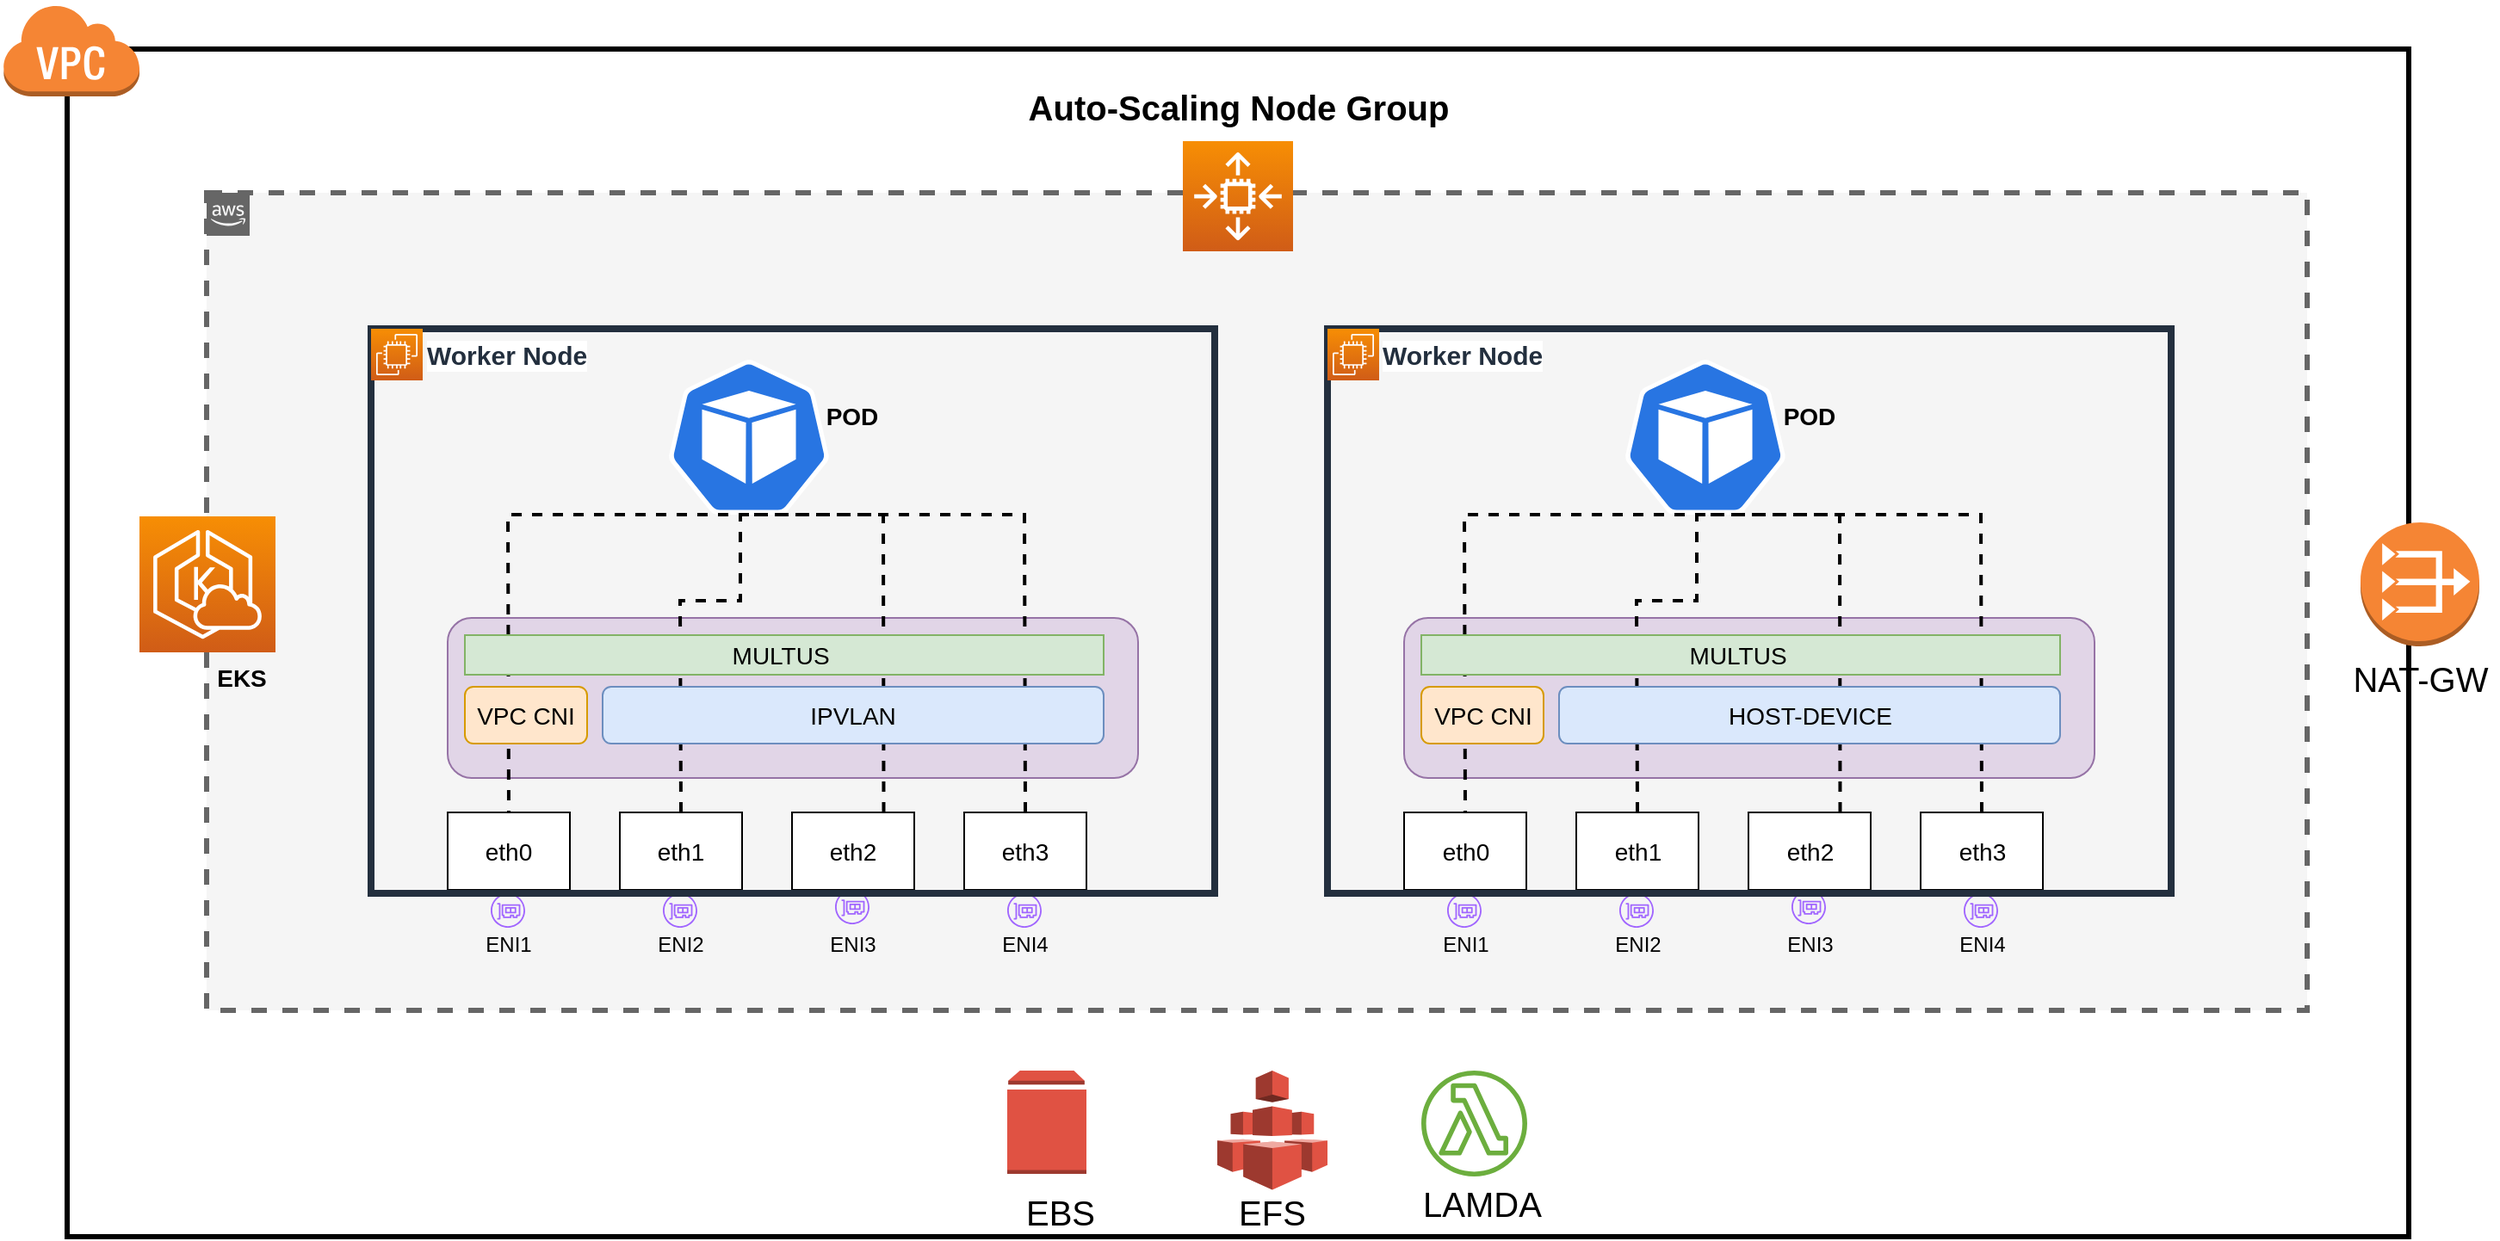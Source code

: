 <mxfile version="15.5.9" type="github">
  <diagram id="Ht1M8jgEwFfnCIfOTk4-" name="Page-1">
    <mxGraphModel dx="1864" dy="900" grid="1" gridSize="10" guides="1" tooltips="1" connect="1" arrows="1" fold="1" page="1" pageScale="1" pageWidth="1169" pageHeight="827" math="0" shadow="0">
      <root>
        <mxCell id="0" />
        <mxCell id="1" parent="0" />
        <mxCell id="gU0P7Zyu-yOwMkjjiY7t-89" value="" style="points=[[0,0],[0.25,0],[0.5,0],[0.75,0],[1,0],[1,0.25],[1,0.5],[1,0.75],[1,1],[0.75,1],[0.5,1],[0.25,1],[0,1],[0,0.75],[0,0.5],[0,0.25]];outlineConnect=0;html=1;whiteSpace=wrap;fontSize=12;fontStyle=0;shape=mxgraph.aws4.group;grIcon=mxgraph.aws4.group_aws_cloud_alt;verticalAlign=top;align=left;spacingLeft=30;dashed=0;labelBackgroundColor=#ffffff;strokeWidth=3;" parent="1" vertex="1">
          <mxGeometry x="218" y="386.5" width="1360" height="690" as="geometry" />
        </mxCell>
        <mxCell id="UEzPUAAOIrF-is8g5C7q-75" value="" style="points=[[0,0],[0.25,0],[0.5,0],[0.75,0],[1,0],[1,0.25],[1,0.5],[1,0.75],[1,1],[0.75,1],[0.5,1],[0.25,1],[0,1],[0,0.75],[0,0.5],[0,0.25]];outlineConnect=0;html=1;whiteSpace=wrap;fontSize=12;fontStyle=0;shape=mxgraph.aws4.group;grIcon=mxgraph.aws4.group_aws_cloud_alt;strokeColor=#666666;fillColor=#f5f5f5;verticalAlign=top;align=left;spacingLeft=30;dashed=1;labelBackgroundColor=#ffffff;strokeWidth=3;fontColor=#333333;" parent="1" vertex="1">
          <mxGeometry x="299" y="470" width="1220" height="475" as="geometry" />
        </mxCell>
        <mxCell id="gU0P7Zyu-yOwMkjjiY7t-1" value="" style="sketch=0;points=[[0,0,0],[0.25,0,0],[0.5,0,0],[0.75,0,0],[1,0,0],[0,1,0],[0.25,1,0],[0.5,1,0],[0.75,1,0],[1,1,0],[0,0.25,0],[0,0.5,0],[0,0.75,0],[1,0.25,0],[1,0.5,0],[1,0.75,0]];outlineConnect=0;fontColor=#232F3E;gradientColor=#F78E04;gradientDirection=north;fillColor=#D05C17;strokeColor=#ffffff;dashed=0;verticalLabelPosition=bottom;verticalAlign=top;align=center;html=1;fontSize=12;fontStyle=0;aspect=fixed;shape=mxgraph.aws4.resourceIcon;resIcon=mxgraph.aws4.eks_cloud;" parent="1" vertex="1">
          <mxGeometry x="260" y="658" width="79" height="79" as="geometry" />
        </mxCell>
        <mxCell id="gU0P7Zyu-yOwMkjjiY7t-9" value="" style="sketch=0;outlineConnect=0;fontColor=#232F3E;gradientColor=none;fillColor=#A166FF;strokeColor=none;dashed=0;verticalLabelPosition=bottom;verticalAlign=top;align=center;html=1;fontSize=12;fontStyle=0;aspect=fixed;pointerEvents=1;shape=mxgraph.aws4.elastic_network_interface;" parent="1" vertex="1">
          <mxGeometry x="564" y="877" width="20" height="20" as="geometry" />
        </mxCell>
        <mxCell id="gU0P7Zyu-yOwMkjjiY7t-11" value="" style="sketch=0;outlineConnect=0;fontColor=#232F3E;gradientColor=none;fillColor=#A166FF;strokeColor=none;dashed=0;verticalLabelPosition=bottom;verticalAlign=top;align=center;html=1;fontSize=12;fontStyle=0;aspect=fixed;pointerEvents=1;shape=mxgraph.aws4.elastic_network_interface;" parent="1" vertex="1">
          <mxGeometry x="464" y="877" width="20" height="20" as="geometry" />
        </mxCell>
        <mxCell id="gU0P7Zyu-yOwMkjjiY7t-17" value="" style="rounded=1;whiteSpace=wrap;html=1;fillColor=#e1d5e7;strokeColor=#9673a6;" parent="1" vertex="1">
          <mxGeometry x="439" y="717" width="401" height="93" as="geometry" />
        </mxCell>
        <mxCell id="gU0P7Zyu-yOwMkjjiY7t-19" value="&lt;font style=&quot;font-size: 14px&quot;&gt;eth0&lt;/font&gt;" style="rounded=0;whiteSpace=wrap;html=1;" parent="1" vertex="1">
          <mxGeometry x="439" y="830" width="71" height="45" as="geometry" />
        </mxCell>
        <mxCell id="gU0P7Zyu-yOwMkjjiY7t-20" value="&lt;font style=&quot;font-size: 14px&quot;&gt;eth1&lt;/font&gt;" style="rounded=0;whiteSpace=wrap;html=1;" parent="1" vertex="1">
          <mxGeometry x="539" y="830" width="71" height="45" as="geometry" />
        </mxCell>
        <mxCell id="gU0P7Zyu-yOwMkjjiY7t-21" value="&lt;font style=&quot;font-size: 14px&quot;&gt;eth2&lt;/font&gt;" style="rounded=0;whiteSpace=wrap;html=1;" parent="1" vertex="1">
          <mxGeometry x="639" y="830" width="71" height="45" as="geometry" />
        </mxCell>
        <mxCell id="gU0P7Zyu-yOwMkjjiY7t-22" value="&lt;font style=&quot;font-size: 14px&quot;&gt;eth3&lt;/font&gt;" style="rounded=0;whiteSpace=wrap;html=1;" parent="1" vertex="1">
          <mxGeometry x="739" y="830" width="71" height="45" as="geometry" />
        </mxCell>
        <mxCell id="gU0P7Zyu-yOwMkjjiY7t-25" value="" style="sketch=0;outlineConnect=0;fontColor=#232F3E;gradientColor=none;fillColor=#A166FF;strokeColor=none;dashed=0;verticalLabelPosition=bottom;verticalAlign=top;align=center;html=1;fontSize=12;fontStyle=0;aspect=fixed;pointerEvents=1;shape=mxgraph.aws4.elastic_network_interface;" parent="1" vertex="1">
          <mxGeometry x="664" y="875" width="20" height="20" as="geometry" />
        </mxCell>
        <mxCell id="gU0P7Zyu-yOwMkjjiY7t-26" value="" style="sketch=0;outlineConnect=0;fontColor=#232F3E;gradientColor=none;fillColor=#A166FF;strokeColor=none;dashed=0;verticalLabelPosition=bottom;verticalAlign=top;align=center;html=1;fontSize=12;fontStyle=0;aspect=fixed;pointerEvents=1;shape=mxgraph.aws4.elastic_network_interface;" parent="1" vertex="1">
          <mxGeometry x="764" y="877" width="20" height="20" as="geometry" />
        </mxCell>
        <mxCell id="gU0P7Zyu-yOwMkjjiY7t-27" value="" style="sketch=0;html=1;dashed=0;whitespace=wrap;fillColor=#2875E2;strokeColor=#ffffff;points=[[0.005,0.63,0],[0.1,0.2,0],[0.9,0.2,0],[0.5,0,0],[0.995,0.63,0],[0.72,0.99,0],[0.5,1,0],[0.28,0.99,0]];shape=mxgraph.kubernetes.icon;prIcon=pod" parent="1" vertex="1">
          <mxGeometry x="564" y="567" width="100" height="90" as="geometry" />
        </mxCell>
        <mxCell id="gU0P7Zyu-yOwMkjjiY7t-35" value="" style="endArrow=none;dashed=1;html=1;rounded=0;entryX=0.5;entryY=0;entryDx=0;entryDy=0;strokeWidth=2;" parent="1" target="gU0P7Zyu-yOwMkjjiY7t-19" edge="1">
          <mxGeometry width="50" height="50" relative="1" as="geometry">
            <mxPoint x="614" y="657" as="sourcePoint" />
            <mxPoint x="479" y="847" as="targetPoint" />
            <Array as="points">
              <mxPoint x="474" y="657" />
            </Array>
          </mxGeometry>
        </mxCell>
        <mxCell id="gU0P7Zyu-yOwMkjjiY7t-23" value="&lt;font style=&quot;font-size: 14px&quot;&gt;VPC CNI&lt;/font&gt;" style="rounded=1;whiteSpace=wrap;html=1;fillColor=#ffe6cc;strokeColor=#d79b00;" parent="1" vertex="1">
          <mxGeometry x="449" y="757" width="71" height="33" as="geometry" />
        </mxCell>
        <mxCell id="gU0P7Zyu-yOwMkjjiY7t-38" value="" style="endArrow=none;dashed=1;html=1;rounded=0;exitX=0.5;exitY=0;exitDx=0;exitDy=0;strokeWidth=2;" parent="1" source="gU0P7Zyu-yOwMkjjiY7t-20" edge="1">
          <mxGeometry width="50" height="50" relative="1" as="geometry">
            <mxPoint x="719" y="737" as="sourcePoint" />
            <mxPoint x="609" y="657" as="targetPoint" />
            <Array as="points">
              <mxPoint x="574" y="707" />
              <mxPoint x="609" y="707" />
            </Array>
          </mxGeometry>
        </mxCell>
        <mxCell id="gU0P7Zyu-yOwMkjjiY7t-39" value="" style="endArrow=none;dashed=1;html=1;rounded=0;entryX=0.5;entryY=1;entryDx=0;entryDy=0;entryPerimeter=0;exitX=0.75;exitY=0;exitDx=0;exitDy=0;strokeWidth=2;" parent="1" source="gU0P7Zyu-yOwMkjjiY7t-21" target="gU0P7Zyu-yOwMkjjiY7t-27" edge="1">
          <mxGeometry width="50" height="50" relative="1" as="geometry">
            <mxPoint x="719" y="737" as="sourcePoint" />
            <mxPoint x="769" y="687" as="targetPoint" />
            <Array as="points">
              <mxPoint x="692" y="657" />
            </Array>
          </mxGeometry>
        </mxCell>
        <mxCell id="gU0P7Zyu-yOwMkjjiY7t-40" value="&lt;font style=&quot;font-size: 14px&quot;&gt;&lt;b&gt;EKS&lt;/b&gt;&lt;/font&gt;" style="text;html=1;align=center;verticalAlign=middle;resizable=0;points=[];autosize=1;strokeColor=none;fillColor=none;" parent="1" vertex="1">
          <mxGeometry x="299" y="742" width="40" height="20" as="geometry" />
        </mxCell>
        <mxCell id="gU0P7Zyu-yOwMkjjiY7t-41" value="" style="endArrow=none;dashed=1;html=1;rounded=0;exitX=0.5;exitY=0;exitDx=0;exitDy=0;strokeColor=default;strokeWidth=2;" parent="1" source="gU0P7Zyu-yOwMkjjiY7t-22" edge="1">
          <mxGeometry width="50" height="50" relative="1" as="geometry">
            <mxPoint x="719" y="737" as="sourcePoint" />
            <mxPoint x="609" y="657" as="targetPoint" />
            <Array as="points">
              <mxPoint x="774" y="657" />
            </Array>
          </mxGeometry>
        </mxCell>
        <mxCell id="gU0P7Zyu-yOwMkjjiY7t-24" value="&lt;font style=&quot;font-size: 14px&quot;&gt;IPVLAN&lt;/font&gt;" style="rounded=1;whiteSpace=wrap;html=1;fillColor=#dae8fc;strokeColor=#6c8ebf;" parent="1" vertex="1">
          <mxGeometry x="529" y="757" width="291" height="33" as="geometry" />
        </mxCell>
        <mxCell id="gU0P7Zyu-yOwMkjjiY7t-33" value="&lt;font style=&quot;font-size: 14px&quot;&gt;MULTUS&amp;nbsp;&lt;/font&gt;" style="rounded=0;whiteSpace=wrap;html=1;fillColor=#d5e8d4;strokeColor=#82b366;" parent="1" vertex="1">
          <mxGeometry x="449" y="727" width="371" height="23" as="geometry" />
        </mxCell>
        <mxCell id="gU0P7Zyu-yOwMkjjiY7t-42" value="ENI1" style="text;html=1;align=center;verticalAlign=middle;resizable=0;points=[];autosize=1;strokeColor=none;fillColor=none;" parent="1" vertex="1">
          <mxGeometry x="454" y="897" width="40" height="20" as="geometry" />
        </mxCell>
        <mxCell id="gU0P7Zyu-yOwMkjjiY7t-43" value="ENI2" style="text;html=1;align=center;verticalAlign=middle;resizable=0;points=[];autosize=1;strokeColor=none;fillColor=none;" parent="1" vertex="1">
          <mxGeometry x="554" y="897" width="40" height="20" as="geometry" />
        </mxCell>
        <mxCell id="gU0P7Zyu-yOwMkjjiY7t-44" value="ENI3" style="text;html=1;align=center;verticalAlign=middle;resizable=0;points=[];autosize=1;strokeColor=none;fillColor=none;" parent="1" vertex="1">
          <mxGeometry x="654" y="897" width="40" height="20" as="geometry" />
        </mxCell>
        <mxCell id="gU0P7Zyu-yOwMkjjiY7t-45" value="ENI4" style="text;html=1;align=center;verticalAlign=middle;resizable=0;points=[];autosize=1;strokeColor=none;fillColor=none;" parent="1" vertex="1">
          <mxGeometry x="754" y="897" width="40" height="20" as="geometry" />
        </mxCell>
        <mxCell id="gU0P7Zyu-yOwMkjjiY7t-49" value="&lt;b&gt;&lt;font style=&quot;font-size: 14px&quot;&gt;POD&lt;/font&gt;&lt;/b&gt;" style="text;html=1;strokeColor=none;fillColor=none;align=center;verticalAlign=middle;whiteSpace=wrap;rounded=0;" parent="1" vertex="1">
          <mxGeometry x="644" y="585" width="60" height="30" as="geometry" />
        </mxCell>
        <mxCell id="gU0P7Zyu-yOwMkjjiY7t-87" value="" style="sketch=0;points=[[0,0,0],[0.25,0,0],[0.5,0,0],[0.75,0,0],[1,0,0],[0,1,0],[0.25,1,0],[0.5,1,0],[0.75,1,0],[1,1,0],[0,0.25,0],[0,0.5,0],[0,0.75,0],[1,0.25,0],[1,0.5,0],[1,0.75,0]];outlineConnect=0;fontColor=#232F3E;gradientColor=#F78E04;gradientDirection=north;fillColor=#D05C17;strokeColor=#ffffff;dashed=0;verticalLabelPosition=bottom;verticalAlign=top;align=center;html=1;fontSize=12;fontStyle=0;aspect=fixed;shape=mxgraph.aws4.resourceIcon;resIcon=mxgraph.aws4.auto_scaling2;" parent="1" vertex="1">
          <mxGeometry x="866" y="440" width="64" height="64" as="geometry" />
        </mxCell>
        <mxCell id="gU0P7Zyu-yOwMkjjiY7t-88" value="&lt;font size=&quot;1&quot;&gt;&lt;b style=&quot;font-size: 20px&quot;&gt;Auto-Scaling Node Group&lt;/b&gt;&lt;/font&gt;" style="text;html=1;align=center;verticalAlign=middle;resizable=0;points=[];autosize=1;strokeColor=none;fillColor=none;fontSize=14;strokeWidth=1;" parent="1" vertex="1">
          <mxGeometry x="768" y="405" width="260" height="30" as="geometry" />
        </mxCell>
        <mxCell id="gU0P7Zyu-yOwMkjjiY7t-90" value="" style="outlineConnect=0;dashed=0;verticalLabelPosition=bottom;verticalAlign=top;align=center;html=1;shape=mxgraph.aws3.virtual_private_cloud;fillColor=#F58534;gradientColor=none;fontSize=17;strokeWidth=3;" parent="1" vertex="1">
          <mxGeometry x="180.5" y="360" width="79.5" height="54" as="geometry" />
        </mxCell>
        <mxCell id="gU0P7Zyu-yOwMkjjiY7t-92" value="" style="outlineConnect=0;dashed=0;verticalLabelPosition=bottom;verticalAlign=top;align=center;html=1;shape=mxgraph.aws3.volume;fillColor=#E05243;gradientColor=none;fontSize=17;strokeWidth=3;" parent="1" vertex="1">
          <mxGeometry x="764" y="980" width="46" height="60" as="geometry" />
        </mxCell>
        <mxCell id="gU0P7Zyu-yOwMkjjiY7t-93" value="" style="outlineConnect=0;dashed=0;verticalLabelPosition=bottom;verticalAlign=top;align=center;html=1;shape=mxgraph.aws3.efs;fillColor=#E05243;gradientColor=none;fontSize=17;strokeWidth=3;" parent="1" vertex="1">
          <mxGeometry x="886" y="980" width="64" height="69.25" as="geometry" />
        </mxCell>
        <mxCell id="gU0P7Zyu-yOwMkjjiY7t-94" value="" style="sketch=0;outlineConnect=0;fontColor=#232F3E;gradientColor=none;fillColor=#6CAE3E;strokeColor=none;dashed=0;verticalLabelPosition=bottom;verticalAlign=top;align=center;html=1;fontSize=12;fontStyle=0;aspect=fixed;pointerEvents=1;shape=mxgraph.aws4.lambda_function;" parent="1" vertex="1">
          <mxGeometry x="1004.5" y="980" width="61.5" height="61.5" as="geometry" />
        </mxCell>
        <mxCell id="gU0P7Zyu-yOwMkjjiY7t-95" value="" style="outlineConnect=0;dashed=0;verticalLabelPosition=bottom;verticalAlign=top;align=center;html=1;shape=mxgraph.aws3.vpc_nat_gateway;fillColor=#F58534;gradientColor=none;fontSize=20;strokeWidth=1;" parent="1" vertex="1">
          <mxGeometry x="1550" y="661.5" width="69" height="72" as="geometry" />
        </mxCell>
        <mxCell id="gU0P7Zyu-yOwMkjjiY7t-96" value="NAT-GW" style="text;html=1;strokeColor=none;fillColor=none;align=center;verticalAlign=middle;whiteSpace=wrap;rounded=0;dashed=1;fontSize=20;" parent="1" vertex="1">
          <mxGeometry x="1540" y="737" width="90" height="30" as="geometry" />
        </mxCell>
        <mxCell id="gU0P7Zyu-yOwMkjjiY7t-97" value="EBS" style="text;html=1;strokeColor=none;fillColor=none;align=center;verticalAlign=middle;whiteSpace=wrap;rounded=0;dashed=1;fontSize=20;" parent="1" vertex="1">
          <mxGeometry x="750" y="1046.5" width="90" height="30" as="geometry" />
        </mxCell>
        <mxCell id="gU0P7Zyu-yOwMkjjiY7t-98" value="EFS" style="text;html=1;strokeColor=none;fillColor=none;align=center;verticalAlign=middle;whiteSpace=wrap;rounded=0;dashed=1;fontSize=20;" parent="1" vertex="1">
          <mxGeometry x="873" y="1046.5" width="90" height="30" as="geometry" />
        </mxCell>
        <mxCell id="gU0P7Zyu-yOwMkjjiY7t-100" value="LAMDA" style="text;html=1;strokeColor=none;fillColor=none;align=center;verticalAlign=middle;whiteSpace=wrap;rounded=0;dashed=1;fontSize=20;" parent="1" vertex="1">
          <mxGeometry x="995" y="1041.5" width="90" height="30" as="geometry" />
        </mxCell>
        <mxCell id="UEzPUAAOIrF-is8g5C7q-74" value="&lt;font style=&quot;font-size: 15px&quot;&gt;&lt;b&gt;Worker Node&lt;/b&gt;&lt;/font&gt;" style="points=[[0,0],[0.25,0],[0.5,0],[0.75,0],[1,0],[1,0.25],[1,0.5],[1,0.75],[1,1],[0.75,1],[0.5,1],[0.25,1],[0,1],[0,0.75],[0,0.5],[0,0.25]];outlineConnect=0;gradientColor=none;html=1;whiteSpace=wrap;fontSize=12;fontStyle=0;shape=mxgraph.aws4.group;grIcon=mxgraph.aws4.group_aws_cloud_alt;strokeColor=#232F3E;fillColor=none;verticalAlign=top;align=left;spacingLeft=30;fontColor=#232F3E;labelBackgroundColor=#ffffff;strokeWidth=4;" parent="1" vertex="1">
          <mxGeometry x="394.5" y="549" width="490" height="328" as="geometry" />
        </mxCell>
        <mxCell id="rZFDFFn8wn5zG2Dm5s6d-2" value="" style="sketch=0;points=[[0,0,0],[0.25,0,0],[0.5,0,0],[0.75,0,0],[1,0,0],[0,1,0],[0.25,1,0],[0.5,1,0],[0.75,1,0],[1,1,0],[0,0.25,0],[0,0.5,0],[0,0.75,0],[1,0.25,0],[1,0.5,0],[1,0.75,0]];outlineConnect=0;fontColor=#232F3E;gradientColor=#F78E04;gradientDirection=north;fillColor=#D05C17;strokeColor=#ffffff;dashed=0;verticalLabelPosition=bottom;verticalAlign=top;align=center;html=1;fontSize=12;fontStyle=0;aspect=fixed;shape=mxgraph.aws4.resourceIcon;resIcon=mxgraph.aws4.ec2;" vertex="1" parent="1">
          <mxGeometry x="394.5" y="549" width="30" height="30" as="geometry" />
        </mxCell>
        <mxCell id="rZFDFFn8wn5zG2Dm5s6d-3" value="" style="sketch=0;outlineConnect=0;fontColor=#232F3E;gradientColor=none;fillColor=#A166FF;strokeColor=none;dashed=0;verticalLabelPosition=bottom;verticalAlign=top;align=center;html=1;fontSize=12;fontStyle=0;aspect=fixed;pointerEvents=1;shape=mxgraph.aws4.elastic_network_interface;" vertex="1" parent="1">
          <mxGeometry x="1119.5" y="877" width="20" height="20" as="geometry" />
        </mxCell>
        <mxCell id="rZFDFFn8wn5zG2Dm5s6d-4" value="" style="sketch=0;outlineConnect=0;fontColor=#232F3E;gradientColor=none;fillColor=#A166FF;strokeColor=none;dashed=0;verticalLabelPosition=bottom;verticalAlign=top;align=center;html=1;fontSize=12;fontStyle=0;aspect=fixed;pointerEvents=1;shape=mxgraph.aws4.elastic_network_interface;" vertex="1" parent="1">
          <mxGeometry x="1019.5" y="877" width="20" height="20" as="geometry" />
        </mxCell>
        <mxCell id="rZFDFFn8wn5zG2Dm5s6d-5" value="" style="rounded=1;whiteSpace=wrap;html=1;fillColor=#e1d5e7;strokeColor=#9673a6;" vertex="1" parent="1">
          <mxGeometry x="994.5" y="717" width="401" height="93" as="geometry" />
        </mxCell>
        <mxCell id="rZFDFFn8wn5zG2Dm5s6d-6" value="&lt;font style=&quot;font-size: 14px&quot;&gt;eth0&lt;/font&gt;" style="rounded=0;whiteSpace=wrap;html=1;" vertex="1" parent="1">
          <mxGeometry x="994.5" y="830" width="71" height="45" as="geometry" />
        </mxCell>
        <mxCell id="rZFDFFn8wn5zG2Dm5s6d-7" value="&lt;font style=&quot;font-size: 14px&quot;&gt;eth1&lt;/font&gt;" style="rounded=0;whiteSpace=wrap;html=1;" vertex="1" parent="1">
          <mxGeometry x="1094.5" y="830" width="71" height="45" as="geometry" />
        </mxCell>
        <mxCell id="rZFDFFn8wn5zG2Dm5s6d-8" value="&lt;font style=&quot;font-size: 14px&quot;&gt;eth2&lt;/font&gt;" style="rounded=0;whiteSpace=wrap;html=1;" vertex="1" parent="1">
          <mxGeometry x="1194.5" y="830" width="71" height="45" as="geometry" />
        </mxCell>
        <mxCell id="rZFDFFn8wn5zG2Dm5s6d-9" value="&lt;font style=&quot;font-size: 14px&quot;&gt;eth3&lt;/font&gt;" style="rounded=0;whiteSpace=wrap;html=1;" vertex="1" parent="1">
          <mxGeometry x="1294.5" y="830" width="71" height="45" as="geometry" />
        </mxCell>
        <mxCell id="rZFDFFn8wn5zG2Dm5s6d-10" value="" style="sketch=0;outlineConnect=0;fontColor=#232F3E;gradientColor=none;fillColor=#A166FF;strokeColor=none;dashed=0;verticalLabelPosition=bottom;verticalAlign=top;align=center;html=1;fontSize=12;fontStyle=0;aspect=fixed;pointerEvents=1;shape=mxgraph.aws4.elastic_network_interface;" vertex="1" parent="1">
          <mxGeometry x="1219.5" y="875" width="20" height="20" as="geometry" />
        </mxCell>
        <mxCell id="rZFDFFn8wn5zG2Dm5s6d-11" value="" style="sketch=0;outlineConnect=0;fontColor=#232F3E;gradientColor=none;fillColor=#A166FF;strokeColor=none;dashed=0;verticalLabelPosition=bottom;verticalAlign=top;align=center;html=1;fontSize=12;fontStyle=0;aspect=fixed;pointerEvents=1;shape=mxgraph.aws4.elastic_network_interface;" vertex="1" parent="1">
          <mxGeometry x="1319.5" y="877" width="20" height="20" as="geometry" />
        </mxCell>
        <mxCell id="rZFDFFn8wn5zG2Dm5s6d-12" value="" style="sketch=0;html=1;dashed=0;whitespace=wrap;fillColor=#2875E2;strokeColor=#ffffff;points=[[0.005,0.63,0],[0.1,0.2,0],[0.9,0.2,0],[0.5,0,0],[0.995,0.63,0],[0.72,0.99,0],[0.5,1,0],[0.28,0.99,0]];shape=mxgraph.kubernetes.icon;prIcon=pod" vertex="1" parent="1">
          <mxGeometry x="1119.5" y="567" width="100" height="90" as="geometry" />
        </mxCell>
        <mxCell id="rZFDFFn8wn5zG2Dm5s6d-13" value="" style="endArrow=none;dashed=1;html=1;rounded=0;entryX=0.5;entryY=0;entryDx=0;entryDy=0;strokeWidth=2;" edge="1" target="rZFDFFn8wn5zG2Dm5s6d-6" parent="1">
          <mxGeometry width="50" height="50" relative="1" as="geometry">
            <mxPoint x="1169.5" y="657" as="sourcePoint" />
            <mxPoint x="1034.5" y="847" as="targetPoint" />
            <Array as="points">
              <mxPoint x="1029.5" y="657" />
            </Array>
          </mxGeometry>
        </mxCell>
        <mxCell id="rZFDFFn8wn5zG2Dm5s6d-14" value="&lt;font style=&quot;font-size: 14px&quot;&gt;VPC CNI&lt;/font&gt;" style="rounded=1;whiteSpace=wrap;html=1;fillColor=#ffe6cc;strokeColor=#d79b00;" vertex="1" parent="1">
          <mxGeometry x="1004.5" y="757" width="71" height="33" as="geometry" />
        </mxCell>
        <mxCell id="rZFDFFn8wn5zG2Dm5s6d-15" value="" style="endArrow=none;dashed=1;html=1;rounded=0;exitX=0.5;exitY=0;exitDx=0;exitDy=0;strokeWidth=2;" edge="1" source="rZFDFFn8wn5zG2Dm5s6d-7" parent="1">
          <mxGeometry width="50" height="50" relative="1" as="geometry">
            <mxPoint x="1274.5" y="737" as="sourcePoint" />
            <mxPoint x="1164.5" y="657" as="targetPoint" />
            <Array as="points">
              <mxPoint x="1129.5" y="707" />
              <mxPoint x="1164.5" y="707" />
            </Array>
          </mxGeometry>
        </mxCell>
        <mxCell id="rZFDFFn8wn5zG2Dm5s6d-16" value="" style="endArrow=none;dashed=1;html=1;rounded=0;entryX=0.5;entryY=1;entryDx=0;entryDy=0;entryPerimeter=0;exitX=0.75;exitY=0;exitDx=0;exitDy=0;strokeWidth=2;" edge="1" source="rZFDFFn8wn5zG2Dm5s6d-8" target="rZFDFFn8wn5zG2Dm5s6d-12" parent="1">
          <mxGeometry width="50" height="50" relative="1" as="geometry">
            <mxPoint x="1274.5" y="737" as="sourcePoint" />
            <mxPoint x="1324.5" y="687" as="targetPoint" />
            <Array as="points">
              <mxPoint x="1247.5" y="657" />
            </Array>
          </mxGeometry>
        </mxCell>
        <mxCell id="rZFDFFn8wn5zG2Dm5s6d-17" value="" style="endArrow=none;dashed=1;html=1;rounded=0;exitX=0.5;exitY=0;exitDx=0;exitDy=0;strokeColor=default;strokeWidth=2;" edge="1" source="rZFDFFn8wn5zG2Dm5s6d-9" parent="1">
          <mxGeometry width="50" height="50" relative="1" as="geometry">
            <mxPoint x="1274.5" y="737" as="sourcePoint" />
            <mxPoint x="1164.5" y="657" as="targetPoint" />
            <Array as="points">
              <mxPoint x="1329.5" y="657" />
            </Array>
          </mxGeometry>
        </mxCell>
        <mxCell id="rZFDFFn8wn5zG2Dm5s6d-18" value="&lt;span style=&quot;font-size: 14px&quot;&gt;HOST-DEVICE&lt;/span&gt;" style="rounded=1;whiteSpace=wrap;html=1;fillColor=#dae8fc;strokeColor=#6c8ebf;" vertex="1" parent="1">
          <mxGeometry x="1084.5" y="757" width="291" height="33" as="geometry" />
        </mxCell>
        <mxCell id="rZFDFFn8wn5zG2Dm5s6d-19" value="&lt;font style=&quot;font-size: 14px&quot;&gt;MULTUS&amp;nbsp;&lt;/font&gt;" style="rounded=0;whiteSpace=wrap;html=1;fillColor=#d5e8d4;strokeColor=#82b366;" vertex="1" parent="1">
          <mxGeometry x="1004.5" y="727" width="371" height="23" as="geometry" />
        </mxCell>
        <mxCell id="rZFDFFn8wn5zG2Dm5s6d-20" value="ENI1" style="text;html=1;align=center;verticalAlign=middle;resizable=0;points=[];autosize=1;strokeColor=none;fillColor=none;" vertex="1" parent="1">
          <mxGeometry x="1009.5" y="897" width="40" height="20" as="geometry" />
        </mxCell>
        <mxCell id="rZFDFFn8wn5zG2Dm5s6d-21" value="ENI2" style="text;html=1;align=center;verticalAlign=middle;resizable=0;points=[];autosize=1;strokeColor=none;fillColor=none;" vertex="1" parent="1">
          <mxGeometry x="1109.5" y="897" width="40" height="20" as="geometry" />
        </mxCell>
        <mxCell id="rZFDFFn8wn5zG2Dm5s6d-22" value="ENI3" style="text;html=1;align=center;verticalAlign=middle;resizable=0;points=[];autosize=1;strokeColor=none;fillColor=none;" vertex="1" parent="1">
          <mxGeometry x="1209.5" y="897" width="40" height="20" as="geometry" />
        </mxCell>
        <mxCell id="rZFDFFn8wn5zG2Dm5s6d-23" value="ENI4" style="text;html=1;align=center;verticalAlign=middle;resizable=0;points=[];autosize=1;strokeColor=none;fillColor=none;" vertex="1" parent="1">
          <mxGeometry x="1309.5" y="897" width="40" height="20" as="geometry" />
        </mxCell>
        <mxCell id="rZFDFFn8wn5zG2Dm5s6d-24" value="&lt;b&gt;&lt;font style=&quot;font-size: 14px&quot;&gt;POD&lt;/font&gt;&lt;/b&gt;" style="text;html=1;strokeColor=none;fillColor=none;align=center;verticalAlign=middle;whiteSpace=wrap;rounded=0;" vertex="1" parent="1">
          <mxGeometry x="1199.5" y="585" width="60" height="30" as="geometry" />
        </mxCell>
        <mxCell id="rZFDFFn8wn5zG2Dm5s6d-25" value="&lt;font style=&quot;font-size: 15px&quot;&gt;&lt;b&gt;Worker Node&lt;/b&gt;&lt;/font&gt;" style="points=[[0,0],[0.25,0],[0.5,0],[0.75,0],[1,0],[1,0.25],[1,0.5],[1,0.75],[1,1],[0.75,1],[0.5,1],[0.25,1],[0,1],[0,0.75],[0,0.5],[0,0.25]];outlineConnect=0;gradientColor=none;html=1;whiteSpace=wrap;fontSize=12;fontStyle=0;shape=mxgraph.aws4.group;grIcon=mxgraph.aws4.group_aws_cloud_alt;strokeColor=#232F3E;fillColor=none;verticalAlign=top;align=left;spacingLeft=30;fontColor=#232F3E;labelBackgroundColor=#ffffff;strokeWidth=4;" vertex="1" parent="1">
          <mxGeometry x="950" y="549" width="490" height="328" as="geometry" />
        </mxCell>
        <mxCell id="rZFDFFn8wn5zG2Dm5s6d-26" value="" style="sketch=0;points=[[0,0,0],[0.25,0,0],[0.5,0,0],[0.75,0,0],[1,0,0],[0,1,0],[0.25,1,0],[0.5,1,0],[0.75,1,0],[1,1,0],[0,0.25,0],[0,0.5,0],[0,0.75,0],[1,0.25,0],[1,0.5,0],[1,0.75,0]];outlineConnect=0;fontColor=#232F3E;gradientColor=#F78E04;gradientDirection=north;fillColor=#D05C17;strokeColor=#ffffff;dashed=0;verticalLabelPosition=bottom;verticalAlign=top;align=center;html=1;fontSize=12;fontStyle=0;aspect=fixed;shape=mxgraph.aws4.resourceIcon;resIcon=mxgraph.aws4.ec2;" vertex="1" parent="1">
          <mxGeometry x="950" y="549" width="30" height="30" as="geometry" />
        </mxCell>
      </root>
    </mxGraphModel>
  </diagram>
</mxfile>
